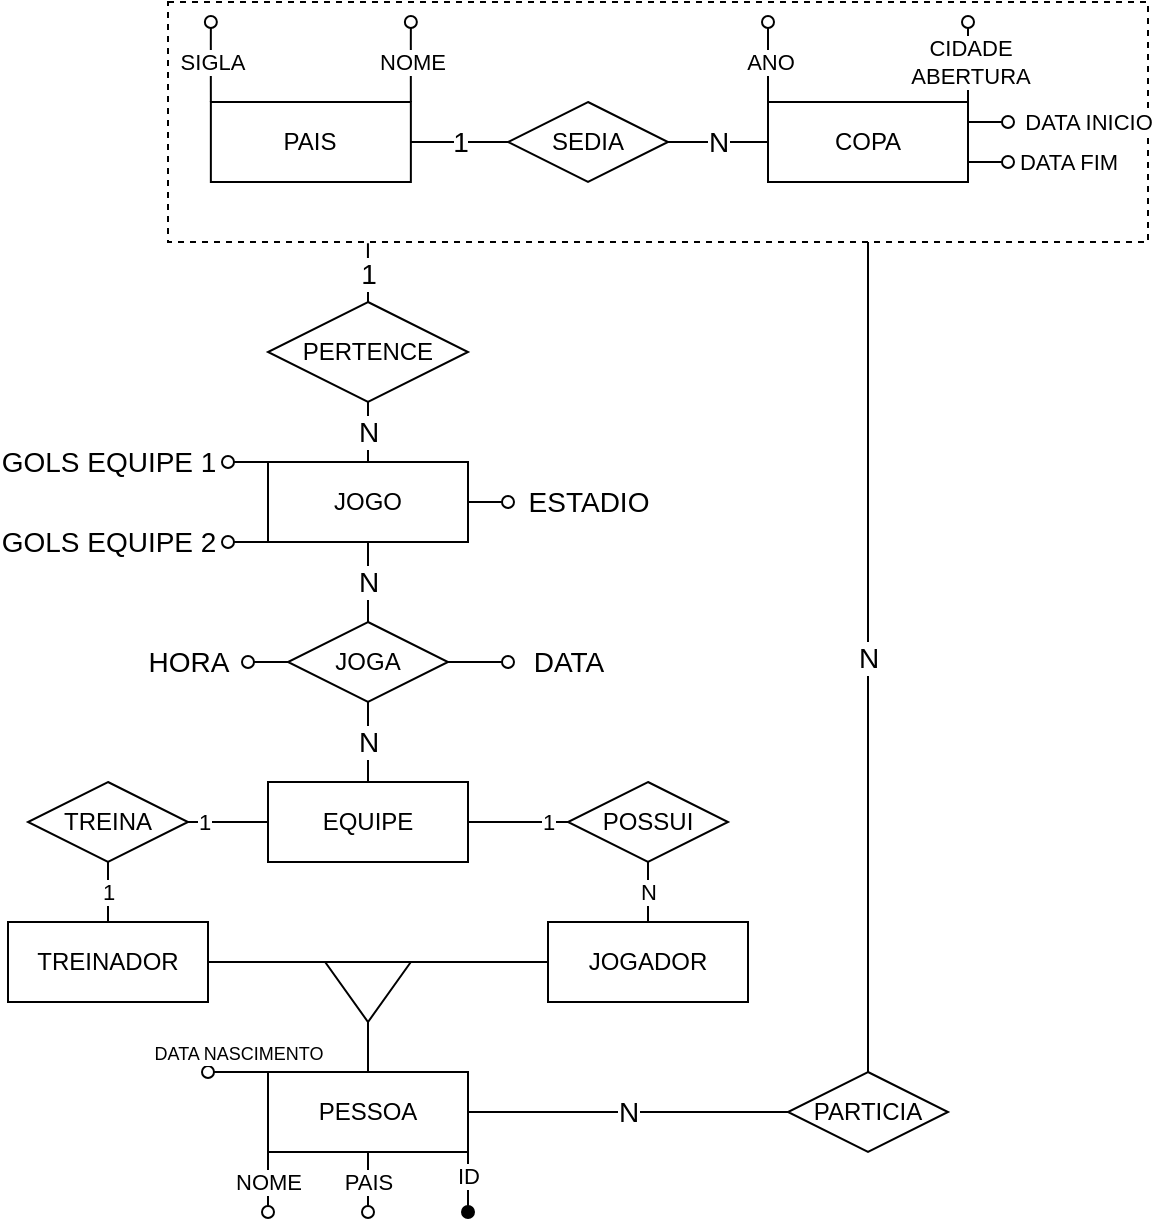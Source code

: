<mxfile version="14.4.3" type="device"><diagram id="3LIj2t7Vz35bTTv1iVyv" name="Página-1"><mxGraphModel dx="774" dy="694" grid="1" gridSize="10" guides="1" tooltips="1" connect="1" arrows="1" fold="1" page="1" pageScale="1" pageWidth="827" pageHeight="1169" math="0" shadow="0"><root><mxCell id="0"/><mxCell id="1" parent="0"/><mxCell id="fLPTYFXKGaz40Qs9UtM0-53" value="" style="verticalLabelPosition=bottom;verticalAlign=top;html=1;shape=mxgraph.basic.rect;fillColor2=none;strokeWidth=1;size=20;indent=5;fontSize=14;fillColor=none;dashed=1;" parent="1" vertex="1"><mxGeometry x="300" y="50" width="490" height="120" as="geometry"/></mxCell><mxCell id="fLPTYFXKGaz40Qs9UtM0-9" value="" style="group;" parent="1" vertex="1" connectable="0"><mxGeometry x="600" y="60" width="120" height="80" as="geometry"/></mxCell><mxCell id="fLPTYFXKGaz40Qs9UtM0-5" value="ANO" style="edgeStyle=orthogonalEdgeStyle;orthogonalLoop=1;jettySize=auto;html=1;exitX=0;exitY=0;exitDx=0;exitDy=0;endArrow=oval;endFill=0;" parent="fLPTYFXKGaz40Qs9UtM0-9" source="fLPTYFXKGaz40Qs9UtM0-4" edge="1"><mxGeometry relative="1" as="geometry"><mxPoint as="targetPoint"/></mxGeometry></mxCell><mxCell id="fLPTYFXKGaz40Qs9UtM0-6" value="CIDADE&lt;br&gt;ABERTURA" style="edgeStyle=orthogonalEdgeStyle;orthogonalLoop=1;jettySize=auto;html=1;exitX=1;exitY=0;exitDx=0;exitDy=0;endArrow=oval;endFill=0;" parent="fLPTYFXKGaz40Qs9UtM0-9" source="fLPTYFXKGaz40Qs9UtM0-4" edge="1"><mxGeometry relative="1" as="geometry"><mxPoint x="100" as="targetPoint"/></mxGeometry></mxCell><mxCell id="fLPTYFXKGaz40Qs9UtM0-7" value="DATA INICIO" style="edgeStyle=orthogonalEdgeStyle;orthogonalLoop=1;jettySize=auto;html=1;exitX=1;exitY=0.25;exitDx=0;exitDy=0;endArrow=oval;endFill=0;" parent="fLPTYFXKGaz40Qs9UtM0-9" source="fLPTYFXKGaz40Qs9UtM0-4" edge="1"><mxGeometry x="1" y="40" relative="1" as="geometry"><mxPoint x="120" y="50" as="targetPoint"/><mxPoint x="40" y="40" as="offset"/></mxGeometry></mxCell><mxCell id="fLPTYFXKGaz40Qs9UtM0-8" value="DATA FIM" style="edgeStyle=orthogonalEdgeStyle;orthogonalLoop=1;jettySize=auto;html=1;exitX=1;exitY=0.75;exitDx=0;exitDy=0;endArrow=oval;endFill=0;" parent="fLPTYFXKGaz40Qs9UtM0-9" source="fLPTYFXKGaz40Qs9UtM0-4" edge="1"><mxGeometry x="1" y="30" relative="1" as="geometry"><mxPoint x="120" y="70" as="targetPoint"/><mxPoint x="30" y="30" as="offset"/></mxGeometry></mxCell><mxCell id="fLPTYFXKGaz40Qs9UtM0-4" value="COPA" style="whiteSpace=wrap;html=1;align=center;" parent="fLPTYFXKGaz40Qs9UtM0-9" vertex="1"><mxGeometry y="40" width="100" height="40" as="geometry"/></mxCell><mxCell id="fLPTYFXKGaz40Qs9UtM0-21" value="1" style="edgeStyle=orthogonalEdgeStyle;orthogonalLoop=1;jettySize=auto;html=1;exitX=0;exitY=0.5;exitDx=0;exitDy=0;entryX=1;entryY=0.5;entryDx=0;entryDy=0;endArrow=none;endFill=0;" parent="1" source="fLPTYFXKGaz40Qs9UtM0-10" target="fLPTYFXKGaz40Qs9UtM0-20" edge="1"><mxGeometry x="0.6" relative="1" as="geometry"><mxPoint as="offset"/></mxGeometry></mxCell><mxCell id="fLPTYFXKGaz40Qs9UtM0-22" value="1" style="edgeStyle=orthogonalEdgeStyle;orthogonalLoop=1;jettySize=auto;html=1;exitX=1;exitY=0.5;exitDx=0;exitDy=0;entryX=0;entryY=0.5;entryDx=0;entryDy=0;endArrow=none;endFill=0;" parent="1" source="fLPTYFXKGaz40Qs9UtM0-10" target="fLPTYFXKGaz40Qs9UtM0-19" edge="1"><mxGeometry x="0.6" relative="1" as="geometry"><mxPoint as="offset"/></mxGeometry></mxCell><mxCell id="fLPTYFXKGaz40Qs9UtM0-51" value="N" style="edgeStyle=orthogonalEdgeStyle;orthogonalLoop=1;jettySize=auto;html=1;endArrow=none;endFill=0;strokeWidth=1;fontSize=14;" parent="1" source="fLPTYFXKGaz40Qs9UtM0-10" target="fLPTYFXKGaz40Qs9UtM0-50" edge="1"><mxGeometry relative="1" as="geometry"/></mxCell><mxCell id="fLPTYFXKGaz40Qs9UtM0-10" value="EQUIPE" style="whiteSpace=wrap;html=1;align=center;" parent="1" vertex="1"><mxGeometry x="350" y="440" width="100" height="40" as="geometry"/></mxCell><mxCell id="fLPTYFXKGaz40Qs9UtM0-30" value="N" style="edgeStyle=orthogonalEdgeStyle;orthogonalLoop=1;jettySize=auto;html=1;endArrow=none;endFill=0;strokeWidth=1;fontSize=14;" parent="1" source="fLPTYFXKGaz40Qs9UtM0-11" target="fLPTYFXKGaz40Qs9UtM0-29" edge="1"><mxGeometry relative="1" as="geometry"/></mxCell><mxCell id="fLPTYFXKGaz40Qs9UtM0-16" style="edgeStyle=orthogonalEdgeStyle;orthogonalLoop=1;jettySize=auto;html=1;exitX=0;exitY=0.5;exitDx=0;exitDy=0;entryX=0;entryY=1;entryDx=0;entryDy=0;entryPerimeter=0;endArrow=none;endFill=0;" parent="1" source="fLPTYFXKGaz40Qs9UtM0-12" target="fLPTYFXKGaz40Qs9UtM0-14" edge="1"><mxGeometry relative="1" as="geometry"><Array as="points"><mxPoint x="440" y="530"/><mxPoint x="440" y="530"/></Array></mxGeometry></mxCell><mxCell id="fLPTYFXKGaz40Qs9UtM0-12" value="JOGADOR" style="whiteSpace=wrap;html=1;align=center;" parent="1" vertex="1"><mxGeometry x="490" y="510" width="100" height="40" as="geometry"/></mxCell><mxCell id="fLPTYFXKGaz40Qs9UtM0-17" style="edgeStyle=orthogonalEdgeStyle;orthogonalLoop=1;jettySize=auto;html=1;exitX=1;exitY=0.5;exitDx=0;exitDy=0;entryX=1;entryY=1;entryDx=0;entryDy=0;entryPerimeter=0;endArrow=none;endFill=0;" parent="1" source="fLPTYFXKGaz40Qs9UtM0-13" target="fLPTYFXKGaz40Qs9UtM0-14" edge="1"><mxGeometry relative="1" as="geometry"><Array as="points"><mxPoint x="370" y="530"/><mxPoint x="370" y="530"/></Array></mxGeometry></mxCell><mxCell id="fLPTYFXKGaz40Qs9UtM0-13" value="TREINADOR" style="whiteSpace=wrap;html=1;align=center;" parent="1" vertex="1"><mxGeometry x="220" y="510" width="100" height="40" as="geometry"/></mxCell><mxCell id="fLPTYFXKGaz40Qs9UtM0-14" value="" style="verticalLabelPosition=bottom;verticalAlign=top;html=1;shape=mxgraph.basic.acute_triangle;dx=0.5;rotation=-180;" parent="1" vertex="1"><mxGeometry x="378.57" y="530" width="42.86" height="30" as="geometry"/></mxCell><mxCell id="fLPTYFXKGaz40Qs9UtM0-23" value="N" style="edgeStyle=orthogonalEdgeStyle;orthogonalLoop=1;jettySize=auto;html=1;exitX=0.5;exitY=1;exitDx=0;exitDy=0;entryX=0.5;entryY=0;entryDx=0;entryDy=0;endArrow=none;endFill=0;" parent="1" source="fLPTYFXKGaz40Qs9UtM0-19" target="fLPTYFXKGaz40Qs9UtM0-12" edge="1"><mxGeometry relative="1" as="geometry"><Array as="points"/></mxGeometry></mxCell><mxCell id="fLPTYFXKGaz40Qs9UtM0-19" value="POSSUI" style="shape=rhombus;perimeter=rhombusPerimeter;whiteSpace=wrap;html=1;align=center;" parent="1" vertex="1"><mxGeometry x="500" y="440" width="80" height="40" as="geometry"/></mxCell><mxCell id="fLPTYFXKGaz40Qs9UtM0-24" value="1" style="edgeStyle=orthogonalEdgeStyle;orthogonalLoop=1;jettySize=auto;html=1;exitX=0.5;exitY=1;exitDx=0;exitDy=0;entryX=0.5;entryY=0;entryDx=0;entryDy=0;endArrow=none;endFill=0;" parent="1" source="fLPTYFXKGaz40Qs9UtM0-20" target="fLPTYFXKGaz40Qs9UtM0-13" edge="1"><mxGeometry relative="1" as="geometry"/></mxCell><mxCell id="fLPTYFXKGaz40Qs9UtM0-20" value="TREINA" style="shape=rhombus;perimeter=rhombusPerimeter;whiteSpace=wrap;html=1;align=center;" parent="1" vertex="1"><mxGeometry x="230" y="440" width="80" height="40" as="geometry"/></mxCell><mxCell id="fLPTYFXKGaz40Qs9UtM0-31" value="N" style="edgeStyle=orthogonalEdgeStyle;orthogonalLoop=1;jettySize=auto;html=1;exitX=0.5;exitY=0;exitDx=0;exitDy=0;endArrow=none;endFill=0;strokeWidth=1;fontSize=14;" parent="1" source="fLPTYFXKGaz40Qs9UtM0-29" edge="1"><mxGeometry relative="1" as="geometry"><mxPoint x="650" y="170" as="targetPoint"/></mxGeometry></mxCell><mxCell id="fLPTYFXKGaz40Qs9UtM0-29" value="PARTICIA" style="shape=rhombus;perimeter=rhombusPerimeter;whiteSpace=wrap;html=1;align=center;" parent="1" vertex="1"><mxGeometry x="610" y="585" width="80" height="40" as="geometry"/></mxCell><mxCell id="fLPTYFXKGaz40Qs9UtM0-32" value="" style="group;" parent="1" vertex="1" connectable="0"><mxGeometry x="321.43" y="60" width="100" height="80" as="geometry"/></mxCell><mxCell id="fLPTYFXKGaz40Qs9UtM0-2" value="SIGLA" style="edgeStyle=orthogonalEdgeStyle;orthogonalLoop=1;jettySize=auto;html=1;exitX=0;exitY=0;exitDx=0;exitDy=0;endArrow=oval;endFill=0;" parent="fLPTYFXKGaz40Qs9UtM0-32" source="fLPTYFXKGaz40Qs9UtM0-1" edge="1"><mxGeometry relative="1" as="geometry"><mxPoint as="targetPoint"/></mxGeometry></mxCell><mxCell id="fLPTYFXKGaz40Qs9UtM0-3" value="NOME" style="edgeStyle=orthogonalEdgeStyle;orthogonalLoop=1;jettySize=auto;html=1;exitX=1;exitY=0;exitDx=0;exitDy=0;endArrow=oval;endFill=0;" parent="fLPTYFXKGaz40Qs9UtM0-32" source="fLPTYFXKGaz40Qs9UtM0-1" edge="1"><mxGeometry relative="1" as="geometry"><mxPoint x="100" as="targetPoint"/></mxGeometry></mxCell><mxCell id="fLPTYFXKGaz40Qs9UtM0-1" value="PAIS" style="whiteSpace=wrap;html=1;align=center;" parent="fLPTYFXKGaz40Qs9UtM0-32" vertex="1"><mxGeometry y="40" width="100" height="40" as="geometry"/></mxCell><mxCell id="fLPTYFXKGaz40Qs9UtM0-33" value="" style="group;" parent="1" vertex="1" connectable="0"><mxGeometry x="340" y="585" width="110" height="70" as="geometry"/></mxCell><mxCell id="fLPTYFXKGaz40Qs9UtM0-25" value="ID" style="edgeStyle=orthogonalEdgeStyle;orthogonalLoop=1;jettySize=auto;html=1;exitX=1;exitY=1;exitDx=0;exitDy=0;endArrow=oval;endFill=1;" parent="fLPTYFXKGaz40Qs9UtM0-33" source="fLPTYFXKGaz40Qs9UtM0-11" edge="1"><mxGeometry x="-0.195" relative="1" as="geometry"><mxPoint x="110" y="70" as="targetPoint"/><mxPoint as="offset"/></mxGeometry></mxCell><mxCell id="fLPTYFXKGaz40Qs9UtM0-11" value="PESSOA" style="whiteSpace=wrap;html=1;align=center;" parent="fLPTYFXKGaz40Qs9UtM0-33" vertex="1"><mxGeometry x="10" width="100" height="40" as="geometry"/></mxCell><mxCell id="fLPTYFXKGaz40Qs9UtM0-26" value="NOME" style="edgeStyle=orthogonalEdgeStyle;orthogonalLoop=1;jettySize=auto;html=1;exitX=0;exitY=1;exitDx=0;exitDy=0;endArrow=oval;endFill=0;" parent="fLPTYFXKGaz40Qs9UtM0-33" source="fLPTYFXKGaz40Qs9UtM0-11" edge="1"><mxGeometry relative="1" as="geometry"><mxPoint x="10" y="70" as="targetPoint"/></mxGeometry></mxCell><mxCell id="fLPTYFXKGaz40Qs9UtM0-27" value="PAIS" style="edgeStyle=orthogonalEdgeStyle;orthogonalLoop=1;jettySize=auto;html=1;exitX=0.5;exitY=1;exitDx=0;exitDy=0;endArrow=oval;endFill=0;" parent="fLPTYFXKGaz40Qs9UtM0-33" source="fLPTYFXKGaz40Qs9UtM0-11" edge="1"><mxGeometry relative="1" as="geometry"><mxPoint x="60" y="70" as="targetPoint"/></mxGeometry></mxCell><mxCell id="fLPTYFXKGaz40Qs9UtM0-28" value="&lt;font style=&quot;font-size: 9px&quot;&gt;DATA NASCIMENTO&lt;/font&gt;" style="edgeStyle=orthogonalEdgeStyle;orthogonalLoop=1;jettySize=auto;html=1;exitX=0;exitY=0;exitDx=0;exitDy=0;endArrow=oval;endFill=0;" parent="fLPTYFXKGaz40Qs9UtM0-33" source="fLPTYFXKGaz40Qs9UtM0-11" edge="1"><mxGeometry x="0.001" y="-10" relative="1" as="geometry"><mxPoint x="-20" as="targetPoint"/><Array as="points"><mxPoint/><mxPoint/></Array><mxPoint as="offset"/></mxGeometry></mxCell><mxCell id="fLPTYFXKGaz40Qs9UtM0-18" style="edgeStyle=orthogonalEdgeStyle;orthogonalLoop=1;jettySize=auto;html=1;exitX=0;exitY=0;exitDx=21.43;exitDy=0;exitPerimeter=0;entryX=0.5;entryY=0;entryDx=0;entryDy=0;endArrow=none;endFill=0;" parent="fLPTYFXKGaz40Qs9UtM0-33" source="fLPTYFXKGaz40Qs9UtM0-14" target="fLPTYFXKGaz40Qs9UtM0-11" edge="1"><mxGeometry relative="1" as="geometry"/></mxCell><mxCell id="fLPTYFXKGaz40Qs9UtM0-35" value="SEDIA" style="shape=rhombus;perimeter=rhombusPerimeter;whiteSpace=wrap;html=1;align=center;" parent="1" vertex="1"><mxGeometry x="470" y="100" width="80" height="40" as="geometry"/></mxCell><mxCell id="fLPTYFXKGaz40Qs9UtM0-36" value="1" style="edgeStyle=orthogonalEdgeStyle;orthogonalLoop=1;jettySize=auto;html=1;endArrow=none;endFill=0;strokeWidth=1;fontSize=14;" parent="1" source="fLPTYFXKGaz40Qs9UtM0-1" target="fLPTYFXKGaz40Qs9UtM0-35" edge="1"><mxGeometry relative="1" as="geometry"/></mxCell><mxCell id="fLPTYFXKGaz40Qs9UtM0-39" value="N" style="edgeStyle=orthogonalEdgeStyle;orthogonalLoop=1;jettySize=auto;html=1;endArrow=none;endFill=0;strokeWidth=1;fontSize=14;" parent="1" source="fLPTYFXKGaz40Qs9UtM0-4" target="fLPTYFXKGaz40Qs9UtM0-35" edge="1"><mxGeometry relative="1" as="geometry"/></mxCell><mxCell id="fLPTYFXKGaz40Qs9UtM0-52" value="N" style="edgeStyle=orthogonalEdgeStyle;orthogonalLoop=1;jettySize=auto;html=1;endArrow=none;endFill=0;strokeWidth=1;fontSize=14;" parent="1" source="fLPTYFXKGaz40Qs9UtM0-34" target="fLPTYFXKGaz40Qs9UtM0-50" edge="1"><mxGeometry relative="1" as="geometry"/></mxCell><mxCell id="fLPTYFXKGaz40Qs9UtM0-65" value="1" style="edgeStyle=orthogonalEdgeStyle;orthogonalLoop=1;jettySize=auto;html=1;exitX=0.5;exitY=0;exitDx=0;exitDy=0;entryX=0.204;entryY=1.005;entryDx=0;entryDy=0;entryPerimeter=0;endArrow=none;endFill=0;strokeWidth=1;fontSize=14;" parent="1" source="fLPTYFXKGaz40Qs9UtM0-55" target="fLPTYFXKGaz40Qs9UtM0-53" edge="1"><mxGeometry relative="1" as="geometry"/></mxCell><mxCell id="fLPTYFXKGaz40Qs9UtM0-55" value="PERTENCE" style="shape=rhombus;perimeter=rhombusPerimeter;whiteSpace=wrap;html=1;align=center;" parent="1" vertex="1"><mxGeometry x="350" y="200" width="100" height="50" as="geometry"/></mxCell><mxCell id="fLPTYFXKGaz40Qs9UtM0-58" value="" style="group;" parent="1" vertex="1" connectable="0"><mxGeometry x="340" y="360" width="130" height="40" as="geometry"/></mxCell><mxCell id="fLPTYFXKGaz40Qs9UtM0-56" value="DATA" style="edgeStyle=orthogonalEdgeStyle;orthogonalLoop=1;jettySize=auto;html=1;exitX=1;exitY=0.5;exitDx=0;exitDy=0;endArrow=oval;endFill=0;strokeWidth=1;fontSize=14;" parent="fLPTYFXKGaz40Qs9UtM0-58" source="fLPTYFXKGaz40Qs9UtM0-50" edge="1"><mxGeometry x="1" y="30" relative="1" as="geometry"><mxPoint x="130" y="20" as="targetPoint"/><mxPoint x="30" y="30" as="offset"/></mxGeometry></mxCell><mxCell id="fLPTYFXKGaz40Qs9UtM0-57" value="HORA" style="edgeStyle=orthogonalEdgeStyle;orthogonalLoop=1;jettySize=auto;html=1;exitX=0;exitY=0.5;exitDx=0;exitDy=0;endArrow=oval;endFill=0;strokeWidth=1;fontSize=14;" parent="fLPTYFXKGaz40Qs9UtM0-58" source="fLPTYFXKGaz40Qs9UtM0-50" edge="1"><mxGeometry x="1" y="30" relative="1" as="geometry"><mxPoint y="20" as="targetPoint"/><mxPoint x="-30" y="-30" as="offset"/></mxGeometry></mxCell><mxCell id="fLPTYFXKGaz40Qs9UtM0-50" value="JOGA" style="shape=rhombus;perimeter=rhombusPerimeter;whiteSpace=wrap;html=1;align=center;" parent="fLPTYFXKGaz40Qs9UtM0-58" vertex="1"><mxGeometry x="20" width="80" height="40" as="geometry"/></mxCell><mxCell id="fLPTYFXKGaz40Qs9UtM0-59" value="N" style="edgeStyle=orthogonalEdgeStyle;orthogonalLoop=1;jettySize=auto;html=1;endArrow=none;endFill=0;strokeWidth=1;fontSize=14;" parent="1" source="fLPTYFXKGaz40Qs9UtM0-34" target="fLPTYFXKGaz40Qs9UtM0-55" edge="1"><mxGeometry relative="1" as="geometry"/></mxCell><mxCell id="fLPTYFXKGaz40Qs9UtM0-62" value="" style="group;" parent="1" vertex="1" connectable="0"><mxGeometry x="330" y="280" width="140" height="40" as="geometry"/></mxCell><mxCell id="fLPTYFXKGaz40Qs9UtM0-61" value="GOLS EQUIPE 2" style="edgeStyle=orthogonalEdgeStyle;orthogonalLoop=1;jettySize=auto;html=1;exitX=0;exitY=1;exitDx=0;exitDy=0;endArrow=oval;endFill=0;strokeWidth=1;fontSize=14;" parent="fLPTYFXKGaz40Qs9UtM0-62" source="fLPTYFXKGaz40Qs9UtM0-34" edge="1"><mxGeometry x="1" y="60" relative="1" as="geometry"><mxPoint y="40" as="targetPoint"/><mxPoint x="-60" y="-60" as="offset"/></mxGeometry></mxCell><mxCell id="fLPTYFXKGaz40Qs9UtM0-40" value="ESTADIO" style="edgeStyle=orthogonalEdgeStyle;orthogonalLoop=1;jettySize=auto;html=1;exitX=1;exitY=0.5;exitDx=0;exitDy=0;endArrow=oval;endFill=0;strokeWidth=1;fontSize=14;" parent="fLPTYFXKGaz40Qs9UtM0-62" source="fLPTYFXKGaz40Qs9UtM0-34" edge="1"><mxGeometry x="-330" y="-320" as="geometry"><mxPoint x="140" y="20" as="targetPoint"/><mxPoint x="50" as="offset"/></mxGeometry></mxCell><mxCell id="fLPTYFXKGaz40Qs9UtM0-44" value="GOLS EQUIPE 1" style="edgeStyle=orthogonalEdgeStyle;orthogonalLoop=1;jettySize=auto;html=1;exitX=0;exitY=0;exitDx=0;exitDy=0;endArrow=oval;endFill=0;strokeWidth=1;fontSize=14;" parent="fLPTYFXKGaz40Qs9UtM0-62" source="fLPTYFXKGaz40Qs9UtM0-34" edge="1"><mxGeometry as="geometry"><mxPoint as="targetPoint"/><Array as="points"><mxPoint/></Array><mxPoint x="-70" as="offset"/></mxGeometry></mxCell><mxCell id="fLPTYFXKGaz40Qs9UtM0-34" value="JOGO" style="whiteSpace=wrap;html=1;align=center;" parent="fLPTYFXKGaz40Qs9UtM0-62" vertex="1"><mxGeometry x="20" width="100" height="40" as="geometry"/></mxCell></root></mxGraphModel></diagram></mxfile>